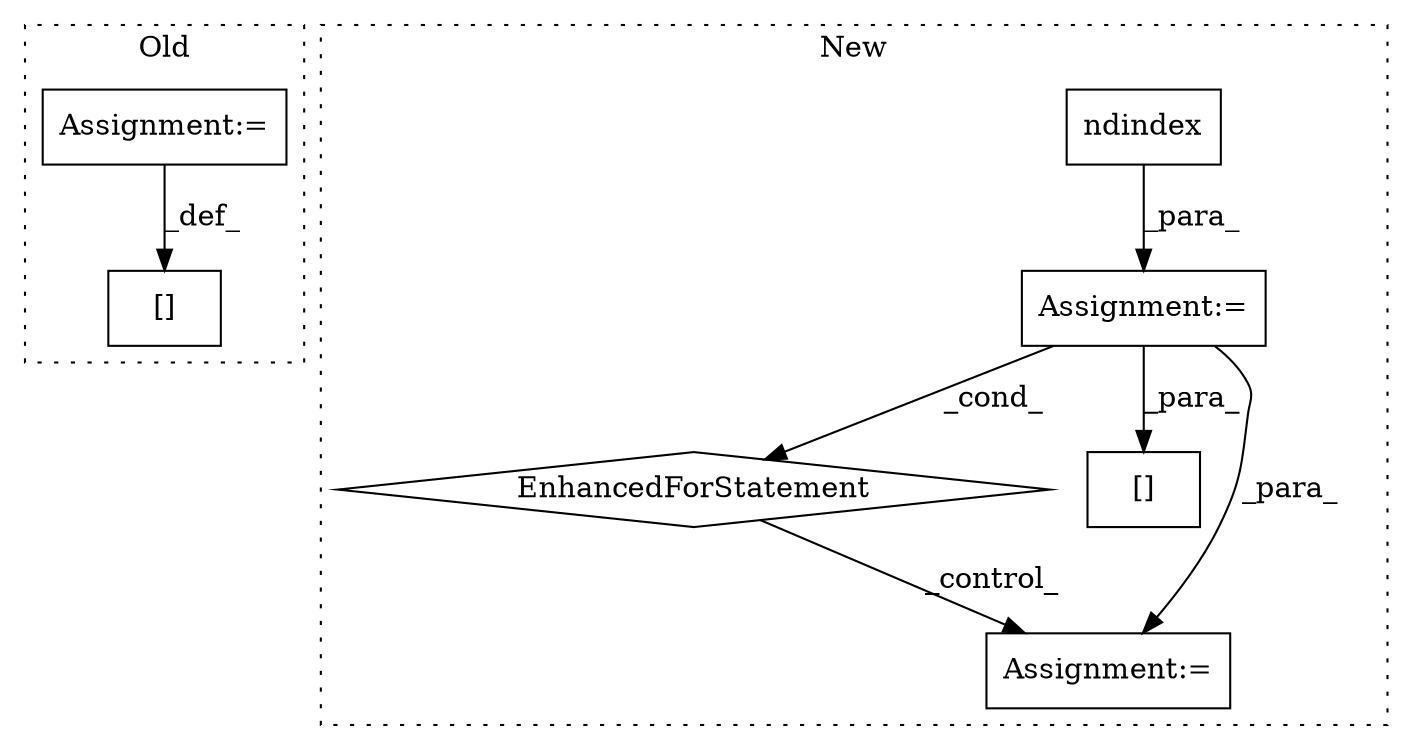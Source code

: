 digraph G {
subgraph cluster0 {
1 [label="[]" a="2" s="3381,3399" l="7,1" shape="box"];
7 [label="Assignment:=" a="7" s="3400" l="1" shape="box"];
label = "Old";
style="dotted";
}
subgraph cluster1 {
2 [label="ndindex" a="32" s="842,862" l="8,1" shape="box"];
3 [label="EnhancedForStatement" a="70" s="773,863" l="53,2" shape="diamond"];
4 [label="[]" a="2" s="895,902" l="4,1" shape="box"];
5 [label="Assignment:=" a="7" s="884" l="1" shape="box"];
6 [label="Assignment:=" a="7" s="773,863" l="53,2" shape="box"];
label = "New";
style="dotted";
}
2 -> 6 [label="_para_"];
3 -> 5 [label="_control_"];
6 -> 4 [label="_para_"];
6 -> 5 [label="_para_"];
6 -> 3 [label="_cond_"];
7 -> 1 [label="_def_"];
}
